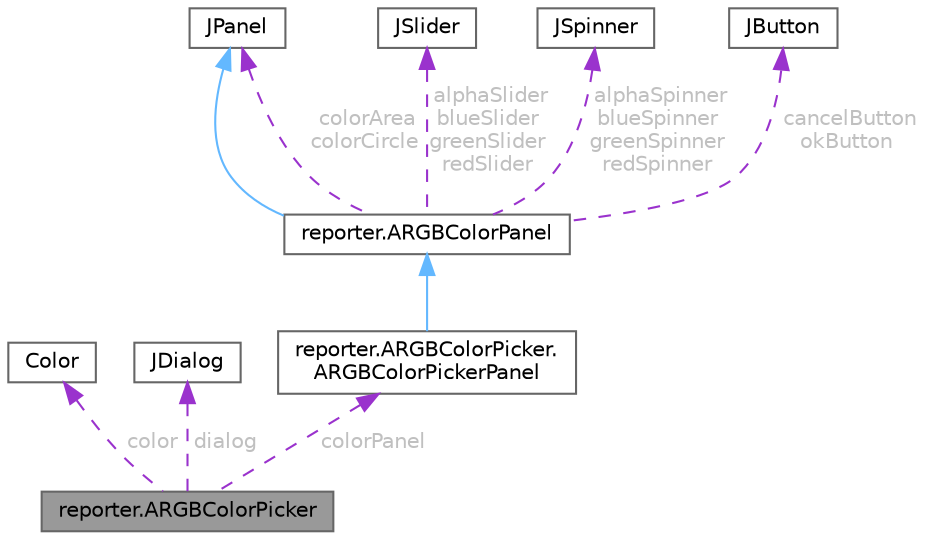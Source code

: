 digraph "reporter.ARGBColorPicker"
{
 // LATEX_PDF_SIZE
  bgcolor="transparent";
  edge [fontname=Helvetica,fontsize=10,labelfontname=Helvetica,labelfontsize=10];
  node [fontname=Helvetica,fontsize=10,shape=box,height=0.2,width=0.4];
  Node1 [id="Node000001",label="reporter.ARGBColorPicker",height=0.2,width=0.4,color="gray40", fillcolor="grey60", style="filled", fontcolor="black",tooltip=" "];
  Node2 -> Node1 [id="edge1_Node000001_Node000002",dir="back",color="darkorchid3",style="dashed",tooltip=" ",label=" color",fontcolor="grey" ];
  Node2 [id="Node000002",label="Color",height=0.2,width=0.4,color="gray40", fillcolor="white", style="filled",tooltip=" "];
  Node3 -> Node1 [id="edge2_Node000001_Node000003",dir="back",color="darkorchid3",style="dashed",tooltip=" ",label=" dialog",fontcolor="grey" ];
  Node3 [id="Node000003",label="JDialog",height=0.2,width=0.4,color="gray40", fillcolor="white", style="filled",tooltip=" "];
  Node4 -> Node1 [id="edge3_Node000001_Node000004",dir="back",color="darkorchid3",style="dashed",tooltip=" ",label=" colorPanel",fontcolor="grey" ];
  Node4 [id="Node000004",label="reporter.ARGBColorPicker.\lARGBColorPickerPanel",height=0.2,width=0.4,color="gray40", fillcolor="white", style="filled",tooltip=" "];
  Node5 -> Node4 [id="edge4_Node000004_Node000005",dir="back",color="steelblue1",style="solid",tooltip=" "];
  Node5 [id="Node000005",label="reporter.ARGBColorPanel",height=0.2,width=0.4,color="gray40", fillcolor="white", style="filled",URL="$classreporter_1_1_a_r_g_b_color_panel.html",tooltip=" "];
  Node6 -> Node5 [id="edge5_Node000005_Node000006",dir="back",color="steelblue1",style="solid",tooltip=" "];
  Node6 [id="Node000006",label="JPanel",height=0.2,width=0.4,color="gray40", fillcolor="white", style="filled",tooltip=" "];
  Node7 -> Node5 [id="edge6_Node000005_Node000007",dir="back",color="darkorchid3",style="dashed",tooltip=" ",label=" alphaSlider\nblueSlider\ngreenSlider\nredSlider",fontcolor="grey" ];
  Node7 [id="Node000007",label="JSlider",height=0.2,width=0.4,color="gray40", fillcolor="white", style="filled",tooltip=" "];
  Node8 -> Node5 [id="edge7_Node000005_Node000008",dir="back",color="darkorchid3",style="dashed",tooltip=" ",label=" alphaSpinner\nblueSpinner\ngreenSpinner\nredSpinner",fontcolor="grey" ];
  Node8 [id="Node000008",label="JSpinner",height=0.2,width=0.4,color="gray40", fillcolor="white", style="filled",tooltip=" "];
  Node9 -> Node5 [id="edge8_Node000005_Node000009",dir="back",color="darkorchid3",style="dashed",tooltip=" ",label=" cancelButton\nokButton",fontcolor="grey" ];
  Node9 [id="Node000009",label="JButton",height=0.2,width=0.4,color="gray40", fillcolor="white", style="filled",tooltip=" "];
  Node6 -> Node5 [id="edge9_Node000005_Node000006",dir="back",color="darkorchid3",style="dashed",tooltip=" ",label=" colorArea\ncolorCircle",fontcolor="grey" ];
}
